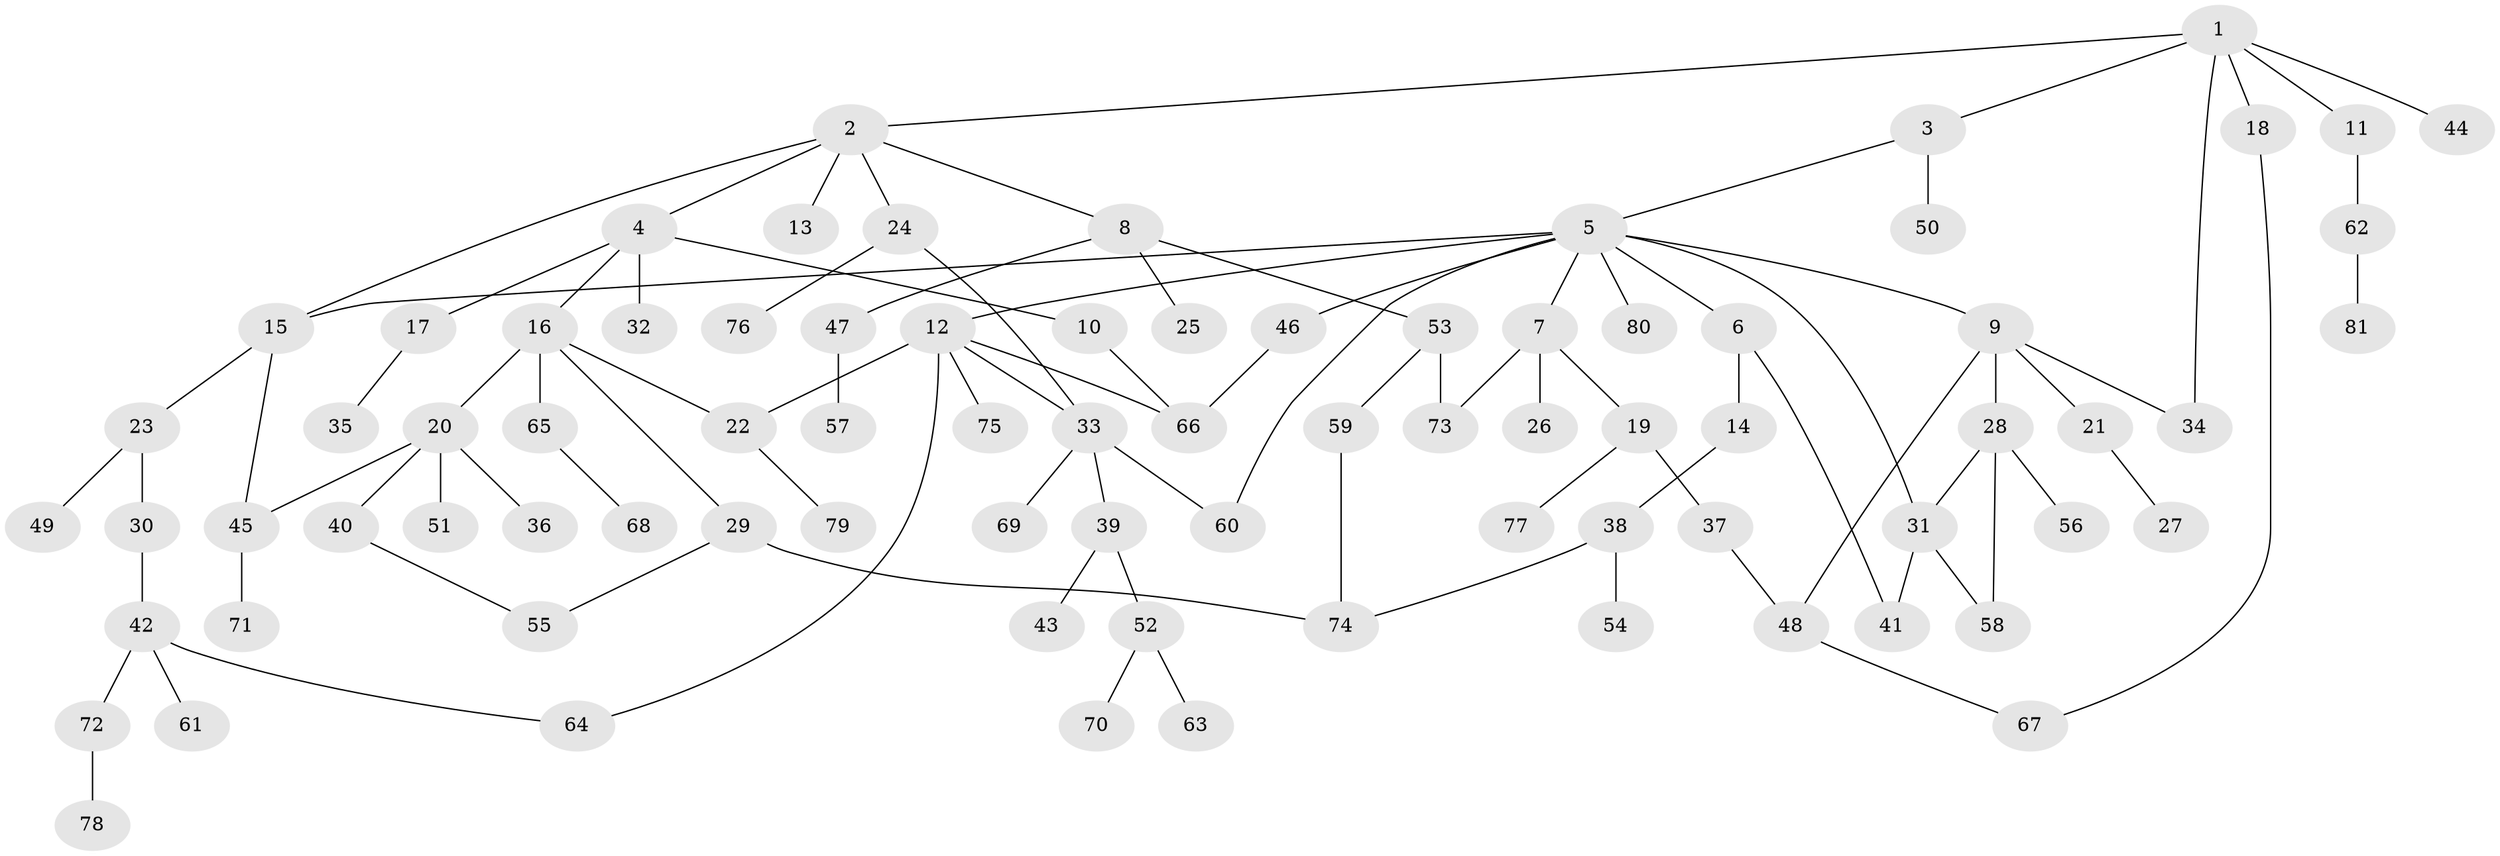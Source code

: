 // Generated by graph-tools (version 1.1) at 2025/49/03/09/25 03:49:20]
// undirected, 81 vertices, 98 edges
graph export_dot {
graph [start="1"]
  node [color=gray90,style=filled];
  1;
  2;
  3;
  4;
  5;
  6;
  7;
  8;
  9;
  10;
  11;
  12;
  13;
  14;
  15;
  16;
  17;
  18;
  19;
  20;
  21;
  22;
  23;
  24;
  25;
  26;
  27;
  28;
  29;
  30;
  31;
  32;
  33;
  34;
  35;
  36;
  37;
  38;
  39;
  40;
  41;
  42;
  43;
  44;
  45;
  46;
  47;
  48;
  49;
  50;
  51;
  52;
  53;
  54;
  55;
  56;
  57;
  58;
  59;
  60;
  61;
  62;
  63;
  64;
  65;
  66;
  67;
  68;
  69;
  70;
  71;
  72;
  73;
  74;
  75;
  76;
  77;
  78;
  79;
  80;
  81;
  1 -- 2;
  1 -- 3;
  1 -- 11;
  1 -- 18;
  1 -- 44;
  1 -- 34;
  2 -- 4;
  2 -- 8;
  2 -- 13;
  2 -- 15;
  2 -- 24;
  3 -- 5;
  3 -- 50;
  4 -- 10;
  4 -- 16;
  4 -- 17;
  4 -- 32;
  5 -- 6;
  5 -- 7;
  5 -- 9;
  5 -- 12;
  5 -- 31;
  5 -- 46;
  5 -- 80;
  5 -- 60;
  5 -- 15;
  6 -- 14;
  6 -- 41;
  7 -- 19;
  7 -- 26;
  7 -- 73;
  8 -- 25;
  8 -- 47;
  8 -- 53;
  9 -- 21;
  9 -- 28;
  9 -- 34;
  9 -- 48;
  10 -- 66;
  11 -- 62;
  12 -- 22;
  12 -- 33;
  12 -- 64;
  12 -- 66;
  12 -- 75;
  14 -- 38;
  15 -- 23;
  15 -- 45;
  16 -- 20;
  16 -- 29;
  16 -- 65;
  16 -- 22;
  17 -- 35;
  18 -- 67;
  19 -- 37;
  19 -- 77;
  20 -- 36;
  20 -- 40;
  20 -- 45;
  20 -- 51;
  21 -- 27;
  22 -- 79;
  23 -- 30;
  23 -- 49;
  24 -- 76;
  24 -- 33;
  28 -- 56;
  28 -- 31;
  28 -- 58;
  29 -- 74;
  29 -- 55;
  30 -- 42;
  31 -- 58;
  31 -- 41;
  33 -- 39;
  33 -- 60;
  33 -- 69;
  37 -- 48;
  38 -- 54;
  38 -- 74;
  39 -- 43;
  39 -- 52;
  40 -- 55;
  42 -- 61;
  42 -- 72;
  42 -- 64;
  45 -- 71;
  46 -- 66;
  47 -- 57;
  48 -- 67;
  52 -- 63;
  52 -- 70;
  53 -- 59;
  53 -- 73;
  59 -- 74;
  62 -- 81;
  65 -- 68;
  72 -- 78;
}
